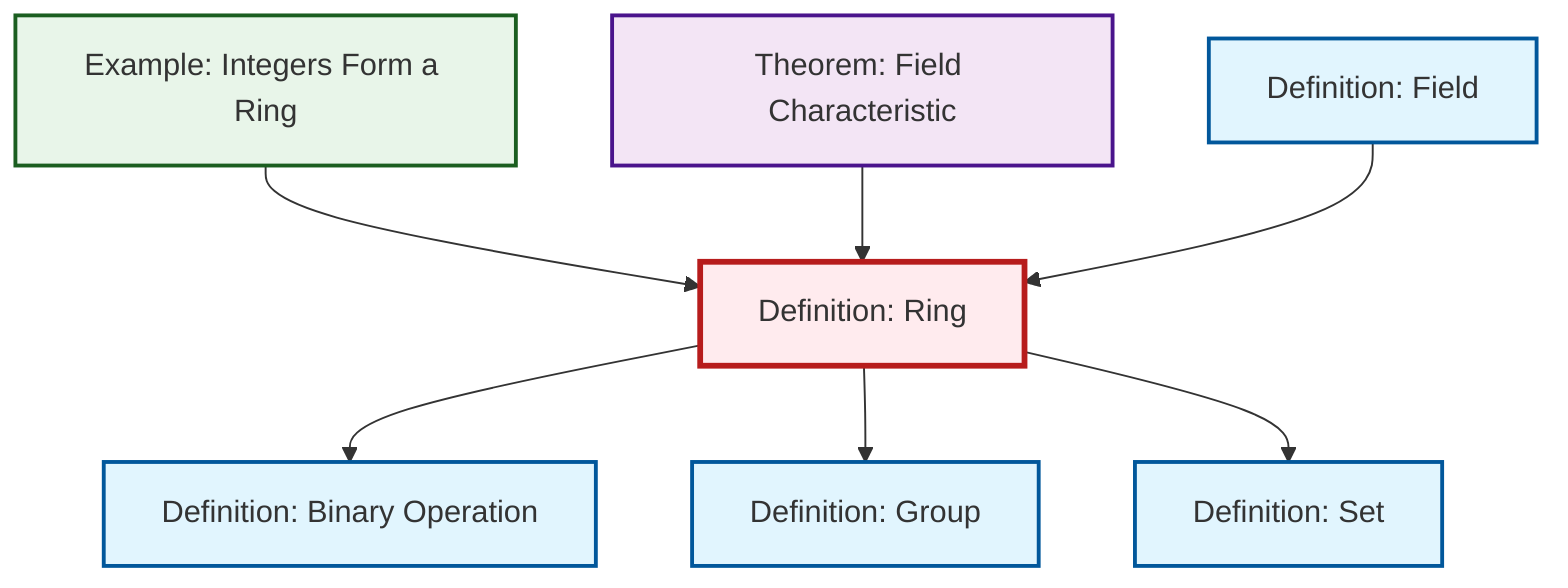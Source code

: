 graph TD
    classDef definition fill:#e1f5fe,stroke:#01579b,stroke-width:2px
    classDef theorem fill:#f3e5f5,stroke:#4a148c,stroke-width:2px
    classDef axiom fill:#fff3e0,stroke:#e65100,stroke-width:2px
    classDef example fill:#e8f5e9,stroke:#1b5e20,stroke-width:2px
    classDef current fill:#ffebee,stroke:#b71c1c,stroke-width:3px
    ex-integers-ring["Example: Integers Form a Ring"]:::example
    thm-field-characteristic["Theorem: Field Characteristic"]:::theorem
    def-binary-operation["Definition: Binary Operation"]:::definition
    def-set["Definition: Set"]:::definition
    def-group["Definition: Group"]:::definition
    def-ring["Definition: Ring"]:::definition
    def-field["Definition: Field"]:::definition
    ex-integers-ring --> def-ring
    def-ring --> def-binary-operation
    def-ring --> def-group
    thm-field-characteristic --> def-ring
    def-ring --> def-set
    def-field --> def-ring
    class def-ring current